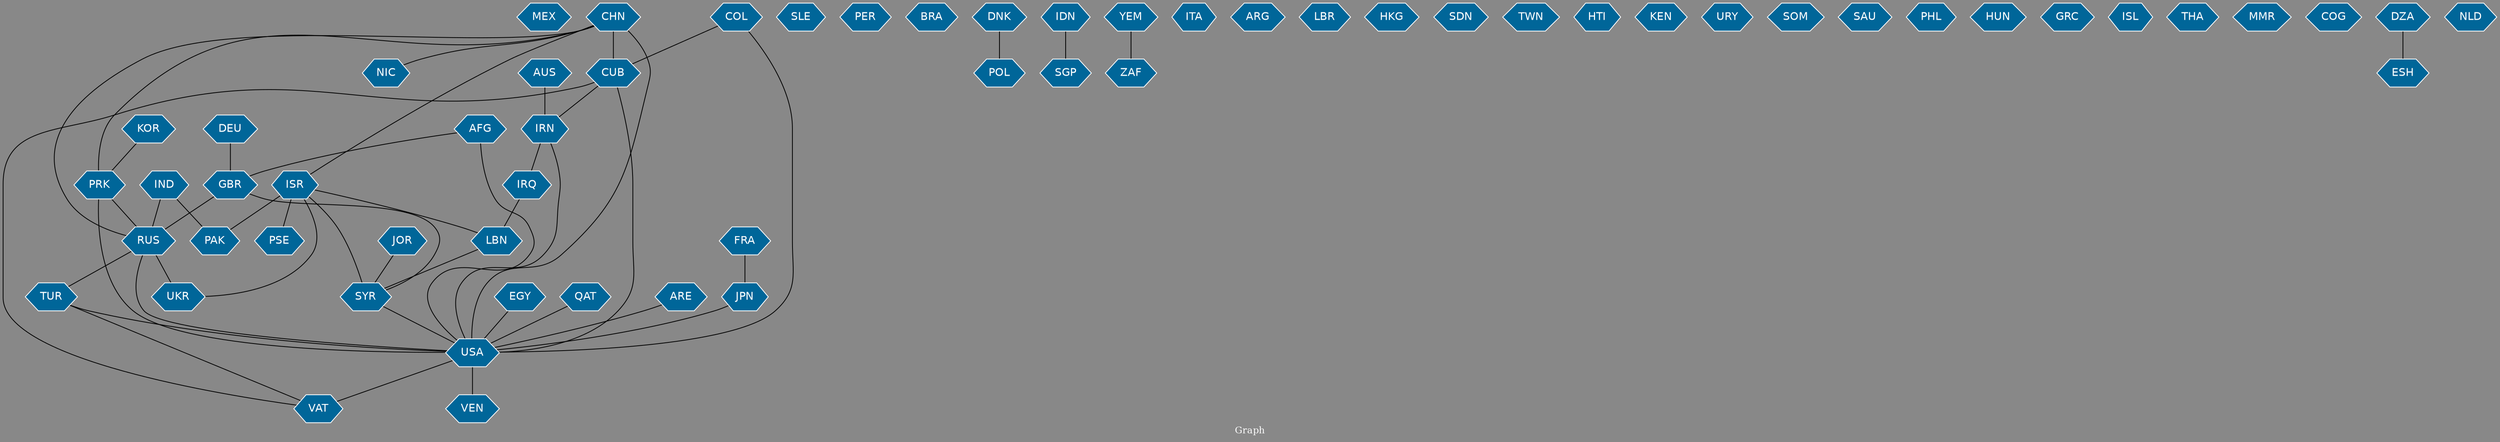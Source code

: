 // Countries together in item graph
graph {
	graph [bgcolor="#888888" fontcolor=white fontsize=12 label="Graph" outputorder=edgesfirst overlap=prism]
	node [color=white fillcolor="#006699" fontcolor=white fontname=Helvetica shape=hexagon style=filled]
	edge [arrowhead=open color=black fontcolor=white fontname=Courier fontsize=12]
		MEX [label=MEX]
		AFG [label=AFG]
		CHN [label=CHN]
		SLE [label=SLE]
		PER [label=PER]
		IND [label=IND]
		PAK [label=PAK]
		EGY [label=EGY]
		IRQ [label=IRQ]
		LBN [label=LBN]
		CUB [label=CUB]
		AUS [label=AUS]
		PRK [label=PRK]
		RUS [label=RUS]
		QAT [label=QAT]
		USA [label=USA]
		PSE [label=PSE]
		ISR [label=ISR]
		UKR [label=UKR]
		BRA [label=BRA]
		POL [label=POL]
		DNK [label=DNK]
		IDN [label=IDN]
		ZAF [label=ZAF]
		YEM [label=YEM]
		KOR [label=KOR]
		SYR [label=SYR]
		ITA [label=ITA]
		ARG [label=ARG]
		JPN [label=JPN]
		LBR [label=LBR]
		VEN [label=VEN]
		HKG [label=HKG]
		SDN [label=SDN]
		DEU [label=DEU]
		TWN [label=TWN]
		HTI [label=HTI]
		IRN [label=IRN]
		COL [label=COL]
		GBR [label=GBR]
		JOR [label=JOR]
		KEN [label=KEN]
		VAT [label=VAT]
		URY [label=URY]
		SOM [label=SOM]
		FRA [label=FRA]
		SAU [label=SAU]
		PHL [label=PHL]
		HUN [label=HUN]
		ARE [label=ARE]
		TUR [label=TUR]
		GRC [label=GRC]
		ISL [label=ISL]
		THA [label=THA]
		MMR [label=MMR]
		COG [label=COG]
		DZA [label=DZA]
		ESH [label=ESH]
		SGP [label=SGP]
		NLD [label=NLD]
		NIC [label=NIC]
			AUS -- IRN [weight=4]
			SYR -- USA [weight=2]
			KOR -- PRK [weight=2]
			ISR -- PSE [weight=23]
			IND -- PAK [weight=3]
			CHN -- PRK [weight=6]
			COL -- CUB [weight=1]
			CHN -- USA [weight=8]
			IRN -- IRQ [weight=1]
			TUR -- VAT [weight=1]
			QAT -- USA [weight=2]
			ISR -- SYR [weight=1]
			RUS -- TUR [weight=1]
			IND -- RUS [weight=2]
			AFG -- GBR [weight=1]
			DZA -- ESH [weight=1]
			IRQ -- LBN [weight=3]
			DEU -- GBR [weight=1]
			JPN -- USA [weight=2]
			AFG -- USA [weight=1]
			FRA -- JPN [weight=3]
			EGY -- USA [weight=1]
			YEM -- ZAF [weight=5]
			CHN -- RUS [weight=3]
			DNK -- POL [weight=1]
			RUS -- USA [weight=3]
			LBN -- SYR [weight=1]
			CUB -- VAT [weight=1]
			RUS -- UKR [weight=10]
			USA -- VEN [weight=2]
			IRN -- USA [weight=2]
			CUB -- USA [weight=11]
			CHN -- ISR [weight=1]
			USA -- VAT [weight=2]
			JOR -- SYR [weight=6]
			COL -- USA [weight=1]
			ISR -- UKR [weight=2]
			ISR -- PAK [weight=1]
			GBR -- RUS [weight=2]
			CUB -- IRN [weight=1]
			PRK -- RUS [weight=1]
			TUR -- USA [weight=1]
			PRK -- USA [weight=8]
			IDN -- SGP [weight=2]
			CHN -- CUB [weight=4]
			ISR -- LBN [weight=3]
			ARE -- USA [weight=2]
			CHN -- NIC [weight=1]
			GBR -- SYR [weight=1]
}
